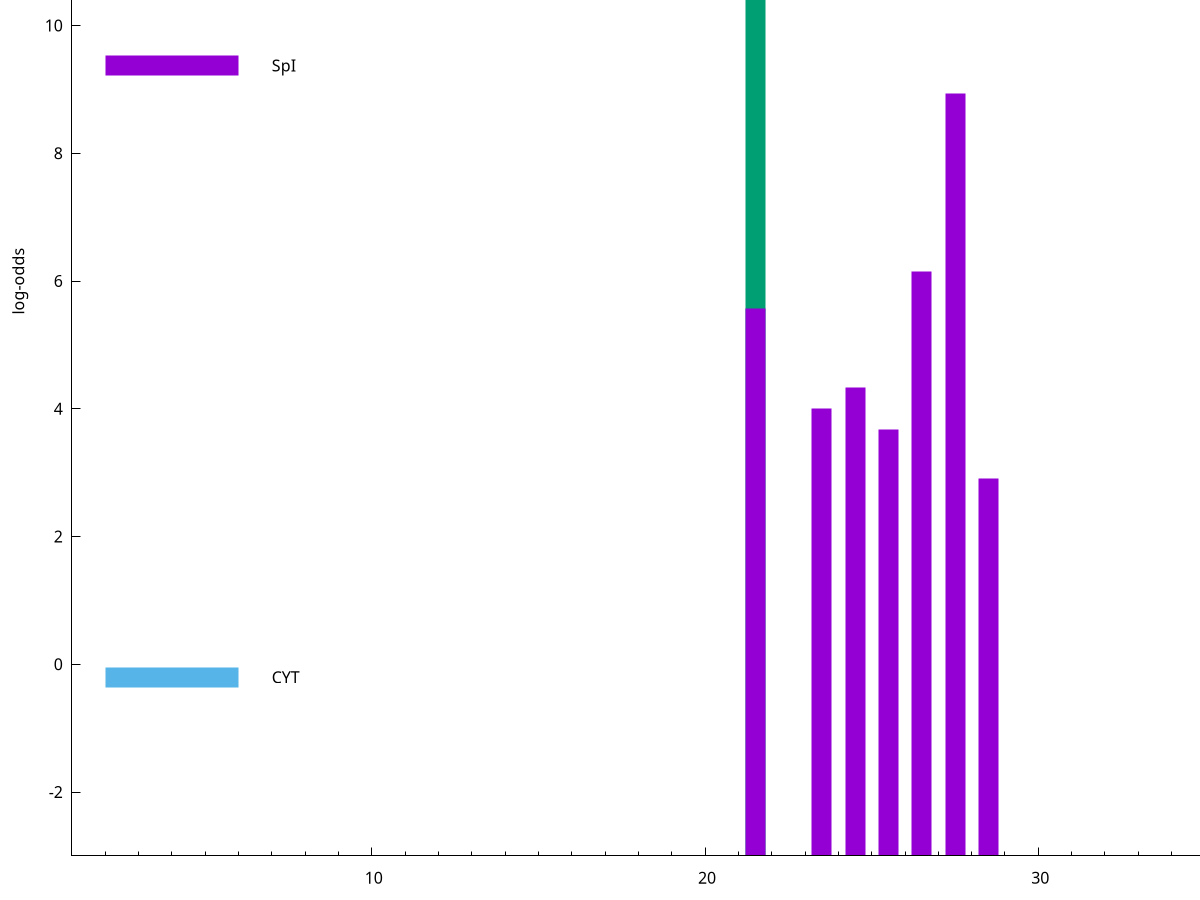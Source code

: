 set title "LipoP predictions for SRR5666458.gff"
set size 2., 1.4
set xrange [1:70] 
set mxtics 10
set yrange [-3:15]
set y2range [0:18]
set ylabel "log-odds"
set term postscript eps color solid "Helvetica" 30
set output "SRR5666458.gff12.eps"
set arrow from 2,13.9014 to 6,13.9014 nohead lt 2 lw 20
set label "SpII" at 7,13.9014
set arrow from 2,9.37524 to 6,9.37524 nohead lt 1 lw 20
set label "SpI" at 7,9.37524
set arrow from 2,-0.200913 to 6,-0.200913 nohead lt 3 lw 20
set label "CYT" at 7,-0.200913
set arrow from 2,13.9014 to 6,13.9014 nohead lt 2 lw 20
set label "SpII" at 7,13.9014
# NOTE: The scores below are the log-odds scores with the threshold
# NOTE: subtracted (a hack to make gnuplot make the histogram all
# NOTE: look nice).
plot "-" axes x1y2 title "" with impulses lt 2 lw 20, "-" axes x1y2 title "" with impulses lt 1 lw 20
21.500000 16.901400
e
27.500000 11.933400
26.500000 9.148970
21.500000 8.567340
24.500000 7.336040
23.500000 7.003850
25.500000 6.679030
28.500000 5.905740
e
exit
